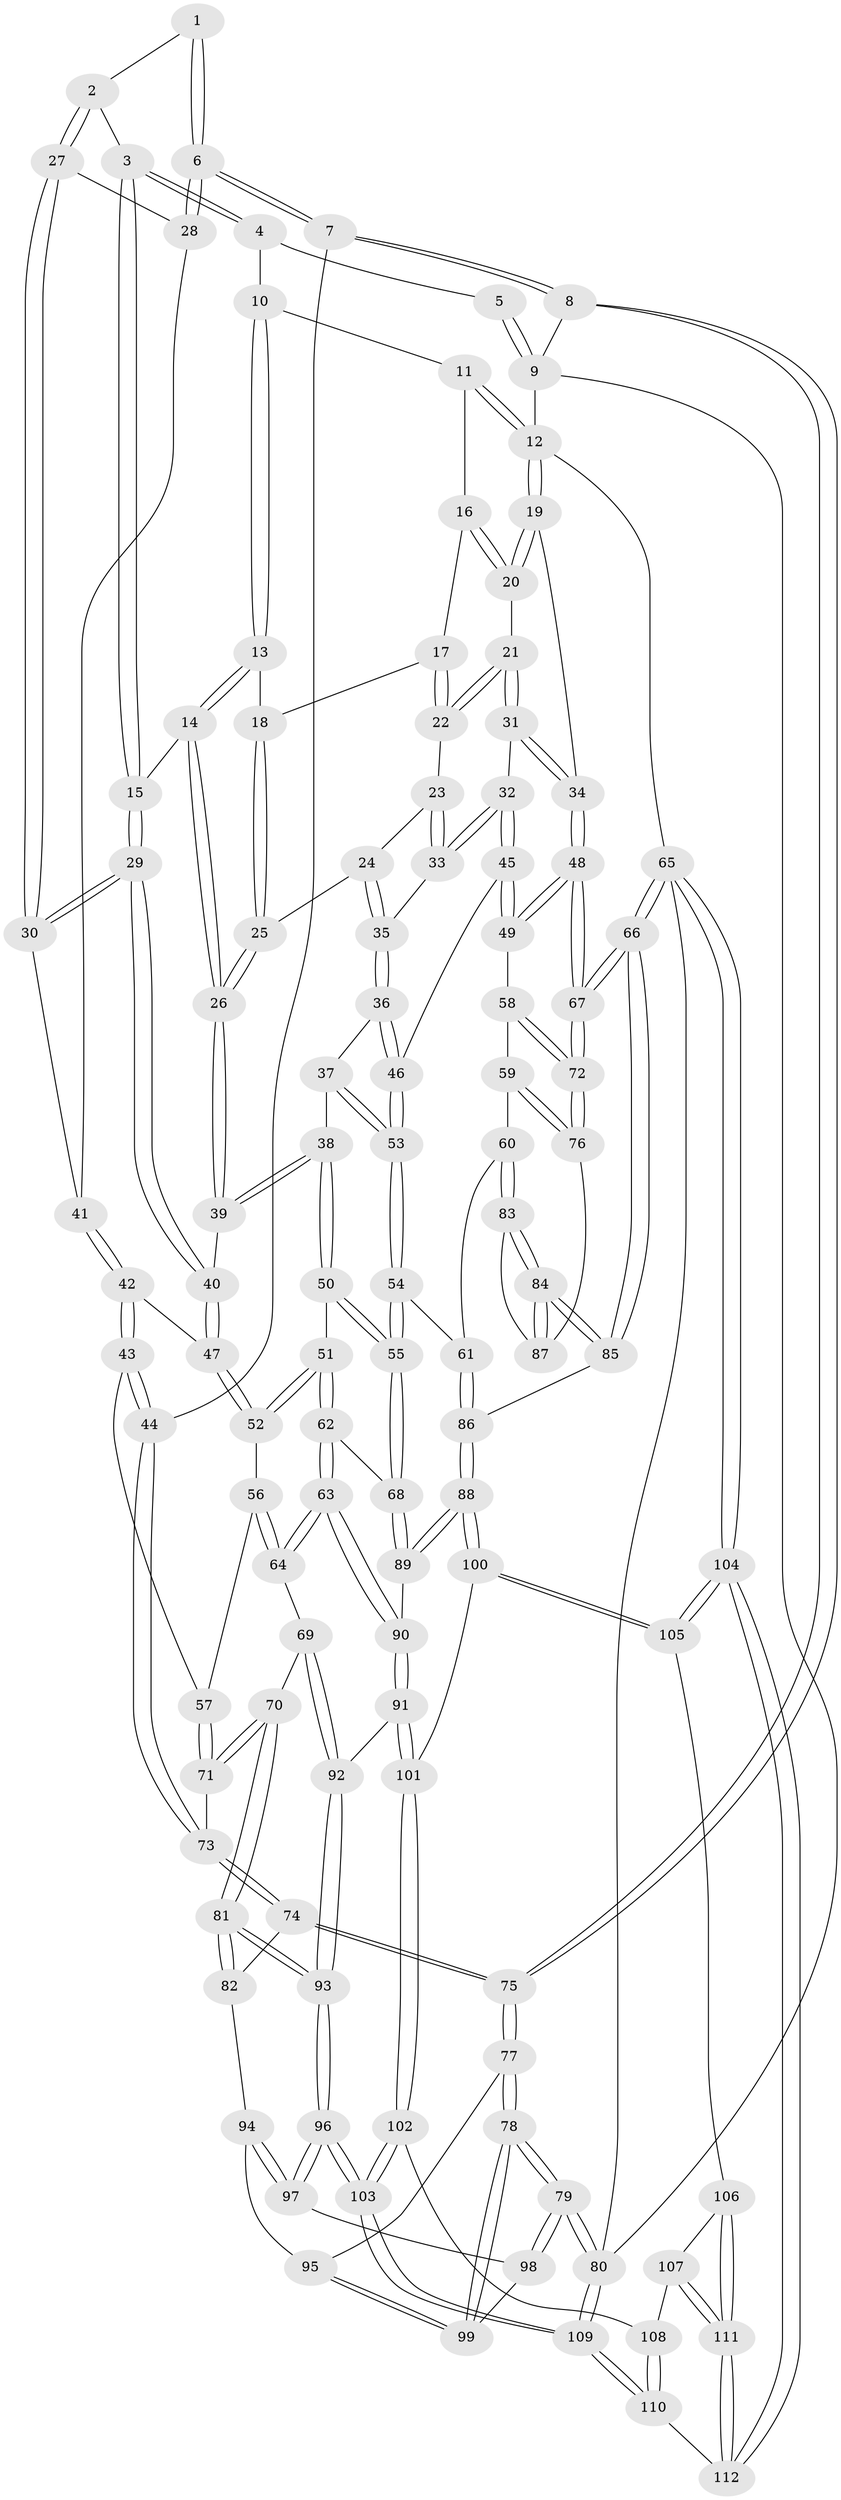 // coarse degree distribution, {4: 0.38461538461538464, 5: 0.4153846153846154, 3: 0.09230769230769231, 6: 0.09230769230769231, 7: 0.015384615384615385}
// Generated by graph-tools (version 1.1) at 2025/52/02/27/25 19:52:39]
// undirected, 112 vertices, 277 edges
graph export_dot {
graph [start="1"]
  node [color=gray90,style=filled];
  1 [pos="+0.233807354901395+0.035063183843727155"];
  2 [pos="+0.38210218248313+0.08666330991646172"];
  3 [pos="+0.39895271890373674+0.07085622095364184"];
  4 [pos="+0.5092213731369343+0"];
  5 [pos="+0.1683327649319397+0"];
  6 [pos="+0.21856799557436377+0.18848048900785427"];
  7 [pos="+0.0458256447314429+0.30371424049149415"];
  8 [pos="+0+0.27201474341785475"];
  9 [pos="+0+0"];
  10 [pos="+0.5299302827486769+0"];
  11 [pos="+0.9349851114768725+0"];
  12 [pos="+1+0"];
  13 [pos="+0.6006312662348607+0"];
  14 [pos="+0.5892751296351029+0.06690701640523132"];
  15 [pos="+0.49022420606850187+0.1893056686696332"];
  16 [pos="+0.84522554254244+0.04084212483944828"];
  17 [pos="+0.8089250753355351+0.07607632720256419"];
  18 [pos="+0.7015204302635089+0.07258964390886953"];
  19 [pos="+1+0.12789376538468644"];
  20 [pos="+0.923356209828141+0.10914217264598988"];
  21 [pos="+0.8690350785968811+0.1750157075994083"];
  22 [pos="+0.816556001608025+0.1466596936032088"];
  23 [pos="+0.7813929036662279+0.17733073358608903"];
  24 [pos="+0.7322288274996932+0.18723253494586115"];
  25 [pos="+0.7201420487550707+0.1835015809615613"];
  26 [pos="+0.6275604786809696+0.2405798577564613"];
  27 [pos="+0.3501237562324694+0.1296229079811564"];
  28 [pos="+0.30525749415079007+0.17405881136130186"];
  29 [pos="+0.490748044050635+0.23662980711523546"];
  30 [pos="+0.47408046127007536+0.23257862050079595"];
  31 [pos="+0.8757089922973571+0.1932998716802017"];
  32 [pos="+0.8682969012771957+0.2641819943656066"];
  33 [pos="+0.8162871472586578+0.24093686509023504"];
  34 [pos="+1+0.1663077338877224"];
  35 [pos="+0.7606823989412886+0.25549594567349443"];
  36 [pos="+0.7562090498822237+0.26881004515461576"];
  37 [pos="+0.6673918976619186+0.32471883234908444"];
  38 [pos="+0.631080847538721+0.3157467940381554"];
  39 [pos="+0.6119465610189809+0.27548677646685626"];
  40 [pos="+0.49969571238615756+0.2520595405899675"];
  41 [pos="+0.35299114200955944+0.22429998286704309"];
  42 [pos="+0.3646224552644185+0.2846343785163185"];
  43 [pos="+0.11218558774088176+0.35743302257189374"];
  44 [pos="+0.10957835807066908+0.3562208973547275"];
  45 [pos="+0.9066478076787097+0.35241170129311955"];
  46 [pos="+0.8609159990485413+0.36721323578595627"];
  47 [pos="+0.42005688251203865+0.36029216291385124"];
  48 [pos="+1+0.35526887711094385"];
  49 [pos="+0.9989118621510533+0.37406528420018864"];
  50 [pos="+0.5917040061129327+0.4057247541666526"];
  51 [pos="+0.5037692589218822+0.4413474852762393"];
  52 [pos="+0.4184477590558549+0.3695759953659938"];
  53 [pos="+0.7893879794196277+0.40713236483776943"];
  54 [pos="+0.7450755926417193+0.5263309708074038"];
  55 [pos="+0.699634885859182+0.5463644160052213"];
  56 [pos="+0.32262991179208805+0.41950460951825297"];
  57 [pos="+0.22030195846961056+0.4195551011299207"];
  58 [pos="+0.9093059010791513+0.51600891113299"];
  59 [pos="+0.8441946091250432+0.555723611634914"];
  60 [pos="+0.8156532634825476+0.5607761525517525"];
  61 [pos="+0.8119703871407535+0.5594032174907804"];
  62 [pos="+0.49602024245067455+0.4927763135113482"];
  63 [pos="+0.45836631172501363+0.5801597653813864"];
  64 [pos="+0.4176230141141092+0.5712141849281437"];
  65 [pos="+1+1"];
  66 [pos="+1+1"];
  67 [pos="+1+0.7933442319463934"];
  68 [pos="+0.6914834260584748+0.557675342433856"];
  69 [pos="+0.32739263120341794+0.5993075212863633"];
  70 [pos="+0.2747867446769141+0.5889229312630937"];
  71 [pos="+0.2637642593009663+0.5654916718101696"];
  72 [pos="+1+0.6619772282441033"];
  73 [pos="+0.130394990262526+0.5902045909870187"];
  74 [pos="+0.1274637488495411+0.6162328687269878"];
  75 [pos="+0+0.49065390593217384"];
  76 [pos="+0.9948323158419622+0.660261872254482"];
  77 [pos="+0+0.6117122950039262"];
  78 [pos="+0+0.8351246858319437"];
  79 [pos="+0+1"];
  80 [pos="+0+1"];
  81 [pos="+0.2067166227801037+0.6868606241325663"];
  82 [pos="+0.12799129548162044+0.6225526598370771"];
  83 [pos="+0.8421438757714153+0.6303981941991592"];
  84 [pos="+0.8164507233719154+0.7140649962678733"];
  85 [pos="+0.8109484508739604+0.7240082215716623"];
  86 [pos="+0.774201066290659+0.7224932205769503"];
  87 [pos="+0.9146379093884668+0.655927457922079"];
  88 [pos="+0.6591922544152374+0.7310867249087191"];
  89 [pos="+0.6451313667087669+0.6531393299548419"];
  90 [pos="+0.4638073511431429+0.5889983843252682"];
  91 [pos="+0.43301812266525763+0.7157749005729425"];
  92 [pos="+0.3459679076861472+0.7179052052203111"];
  93 [pos="+0.21860106360212678+0.8059696832883025"];
  94 [pos="+0.06416078790581604+0.6572398317175978"];
  95 [pos="+0+0.6618362363043434"];
  96 [pos="+0.20834987214302256+0.8374211615331825"];
  97 [pos="+0.16525630960086513+0.832444322613529"];
  98 [pos="+0.1626602394015177+0.8325433213065618"];
  99 [pos="+0.11722452646942937+0.8217539994397588"];
  100 [pos="+0.6392298693265943+0.7841066334488744"];
  101 [pos="+0.4814361005381026+0.7957728562612855"];
  102 [pos="+0.41145411386911396+0.8863339110009008"];
  103 [pos="+0.21357096944758516+0.8458691507189816"];
  104 [pos="+1+1"];
  105 [pos="+0.6632742166675284+0.8522241239875424"];
  106 [pos="+0.5799546027347957+0.9565323922217439"];
  107 [pos="+0.4617702576666883+0.918141121016493"];
  108 [pos="+0.4158336837564164+0.8967518559274291"];
  109 [pos="+0.1870071263618848+1"];
  110 [pos="+0.39229567754569544+1"];
  111 [pos="+0.5620455660450059+1"];
  112 [pos="+0.557078470707449+1"];
  1 -- 2;
  1 -- 6;
  1 -- 6;
  2 -- 3;
  2 -- 27;
  2 -- 27;
  3 -- 4;
  3 -- 4;
  3 -- 15;
  3 -- 15;
  4 -- 5;
  4 -- 10;
  5 -- 9;
  5 -- 9;
  6 -- 7;
  6 -- 7;
  6 -- 28;
  6 -- 28;
  7 -- 8;
  7 -- 8;
  7 -- 44;
  8 -- 9;
  8 -- 75;
  8 -- 75;
  9 -- 12;
  9 -- 80;
  10 -- 11;
  10 -- 13;
  10 -- 13;
  11 -- 12;
  11 -- 12;
  11 -- 16;
  12 -- 19;
  12 -- 19;
  12 -- 65;
  13 -- 14;
  13 -- 14;
  13 -- 18;
  14 -- 15;
  14 -- 26;
  14 -- 26;
  15 -- 29;
  15 -- 29;
  16 -- 17;
  16 -- 20;
  16 -- 20;
  17 -- 18;
  17 -- 22;
  17 -- 22;
  18 -- 25;
  18 -- 25;
  19 -- 20;
  19 -- 20;
  19 -- 34;
  20 -- 21;
  21 -- 22;
  21 -- 22;
  21 -- 31;
  21 -- 31;
  22 -- 23;
  23 -- 24;
  23 -- 33;
  23 -- 33;
  24 -- 25;
  24 -- 35;
  24 -- 35;
  25 -- 26;
  25 -- 26;
  26 -- 39;
  26 -- 39;
  27 -- 28;
  27 -- 30;
  27 -- 30;
  28 -- 41;
  29 -- 30;
  29 -- 30;
  29 -- 40;
  29 -- 40;
  30 -- 41;
  31 -- 32;
  31 -- 34;
  31 -- 34;
  32 -- 33;
  32 -- 33;
  32 -- 45;
  32 -- 45;
  33 -- 35;
  34 -- 48;
  34 -- 48;
  35 -- 36;
  35 -- 36;
  36 -- 37;
  36 -- 46;
  36 -- 46;
  37 -- 38;
  37 -- 53;
  37 -- 53;
  38 -- 39;
  38 -- 39;
  38 -- 50;
  38 -- 50;
  39 -- 40;
  40 -- 47;
  40 -- 47;
  41 -- 42;
  41 -- 42;
  42 -- 43;
  42 -- 43;
  42 -- 47;
  43 -- 44;
  43 -- 44;
  43 -- 57;
  44 -- 73;
  44 -- 73;
  45 -- 46;
  45 -- 49;
  45 -- 49;
  46 -- 53;
  46 -- 53;
  47 -- 52;
  47 -- 52;
  48 -- 49;
  48 -- 49;
  48 -- 67;
  48 -- 67;
  49 -- 58;
  50 -- 51;
  50 -- 55;
  50 -- 55;
  51 -- 52;
  51 -- 52;
  51 -- 62;
  51 -- 62;
  52 -- 56;
  53 -- 54;
  53 -- 54;
  54 -- 55;
  54 -- 55;
  54 -- 61;
  55 -- 68;
  55 -- 68;
  56 -- 57;
  56 -- 64;
  56 -- 64;
  57 -- 71;
  57 -- 71;
  58 -- 59;
  58 -- 72;
  58 -- 72;
  59 -- 60;
  59 -- 76;
  59 -- 76;
  60 -- 61;
  60 -- 83;
  60 -- 83;
  61 -- 86;
  61 -- 86;
  62 -- 63;
  62 -- 63;
  62 -- 68;
  63 -- 64;
  63 -- 64;
  63 -- 90;
  63 -- 90;
  64 -- 69;
  65 -- 66;
  65 -- 66;
  65 -- 104;
  65 -- 104;
  65 -- 80;
  66 -- 67;
  66 -- 67;
  66 -- 85;
  66 -- 85;
  67 -- 72;
  67 -- 72;
  68 -- 89;
  68 -- 89;
  69 -- 70;
  69 -- 92;
  69 -- 92;
  70 -- 71;
  70 -- 71;
  70 -- 81;
  70 -- 81;
  71 -- 73;
  72 -- 76;
  72 -- 76;
  73 -- 74;
  73 -- 74;
  74 -- 75;
  74 -- 75;
  74 -- 82;
  75 -- 77;
  75 -- 77;
  76 -- 87;
  77 -- 78;
  77 -- 78;
  77 -- 95;
  78 -- 79;
  78 -- 79;
  78 -- 99;
  78 -- 99;
  79 -- 80;
  79 -- 80;
  79 -- 98;
  79 -- 98;
  80 -- 109;
  80 -- 109;
  81 -- 82;
  81 -- 82;
  81 -- 93;
  81 -- 93;
  82 -- 94;
  83 -- 84;
  83 -- 84;
  83 -- 87;
  84 -- 85;
  84 -- 85;
  84 -- 87;
  84 -- 87;
  85 -- 86;
  86 -- 88;
  86 -- 88;
  88 -- 89;
  88 -- 89;
  88 -- 100;
  88 -- 100;
  89 -- 90;
  90 -- 91;
  90 -- 91;
  91 -- 92;
  91 -- 101;
  91 -- 101;
  92 -- 93;
  92 -- 93;
  93 -- 96;
  93 -- 96;
  94 -- 95;
  94 -- 97;
  94 -- 97;
  95 -- 99;
  95 -- 99;
  96 -- 97;
  96 -- 97;
  96 -- 103;
  96 -- 103;
  97 -- 98;
  98 -- 99;
  100 -- 101;
  100 -- 105;
  100 -- 105;
  101 -- 102;
  101 -- 102;
  102 -- 103;
  102 -- 103;
  102 -- 108;
  103 -- 109;
  103 -- 109;
  104 -- 105;
  104 -- 105;
  104 -- 112;
  104 -- 112;
  105 -- 106;
  106 -- 107;
  106 -- 111;
  106 -- 111;
  107 -- 108;
  107 -- 111;
  107 -- 111;
  108 -- 110;
  108 -- 110;
  109 -- 110;
  109 -- 110;
  110 -- 112;
  111 -- 112;
  111 -- 112;
}
